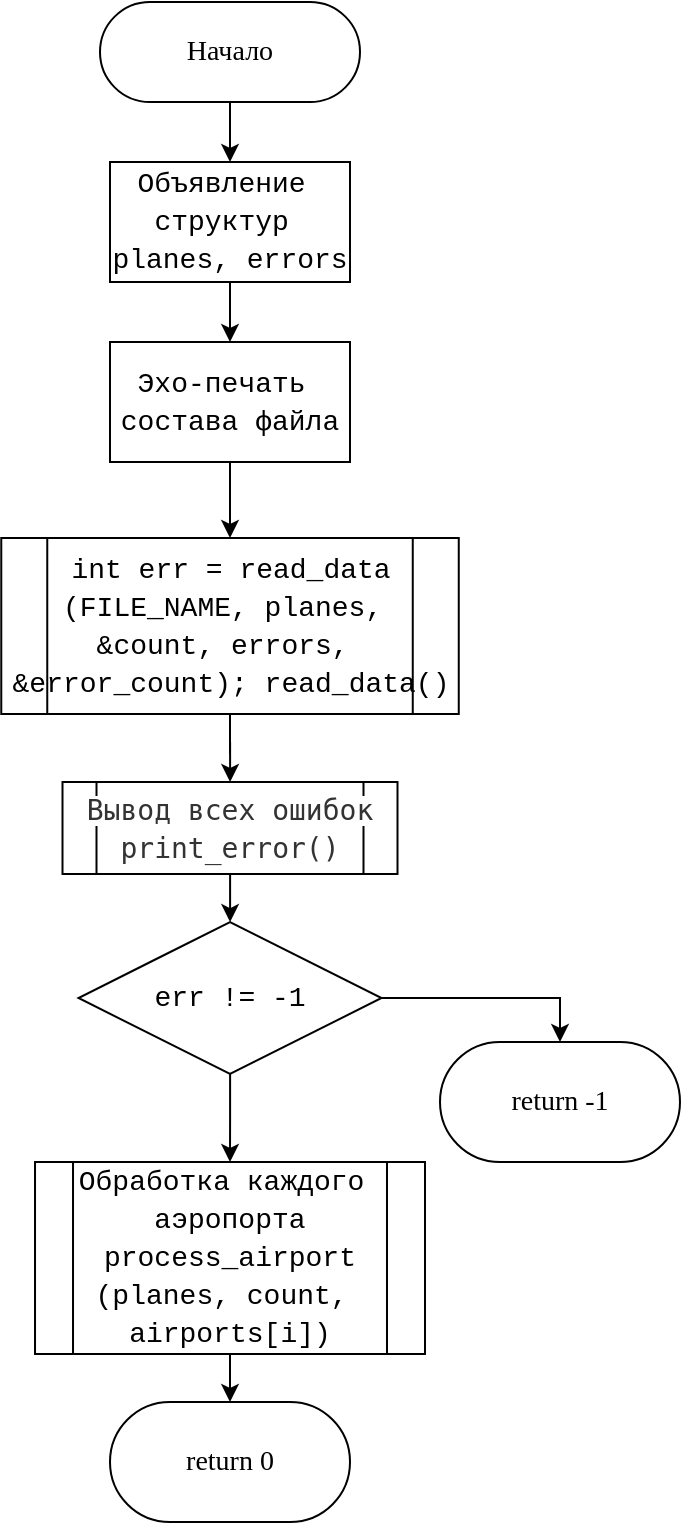 <mxfile version="27.1.1">
  <diagram name="Страница — 1" id="CBKj3yyiFLlGZf-Vr1XN">
    <mxGraphModel dx="1205" dy="1221" grid="1" gridSize="10" guides="1" tooltips="1" connect="1" arrows="1" fold="1" page="1" pageScale="1" pageWidth="827" pageHeight="1169" math="0" shadow="0">
      <root>
        <mxCell id="0" />
        <mxCell id="1" parent="0" />
        <mxCell id="zABi9TxJWuG6E0D1EECu-8" style="edgeStyle=orthogonalEdgeStyle;rounded=0;orthogonalLoop=1;jettySize=auto;html=1;" edge="1" parent="1" source="zABi9TxJWuG6E0D1EECu-1" target="zABi9TxJWuG6E0D1EECu-2">
          <mxGeometry relative="1" as="geometry" />
        </mxCell>
        <mxCell id="zABi9TxJWuG6E0D1EECu-1" value="&lt;font style=&quot;background-color: light-dark(#ffffff, var(--ge-dark-color, #121212));&quot;&gt;Начало&lt;/font&gt;" style="rounded=1;whiteSpace=wrap;html=1;arcSize=50;fontFamily=Consolas;fontSize=14;" vertex="1" parent="1">
          <mxGeometry x="220" y="120" width="130" height="50" as="geometry" />
        </mxCell>
        <mxCell id="zABi9TxJWuG6E0D1EECu-7" style="edgeStyle=orthogonalEdgeStyle;rounded=0;orthogonalLoop=1;jettySize=auto;html=1;" edge="1" parent="1" source="zABi9TxJWuG6E0D1EECu-2" target="zABi9TxJWuG6E0D1EECu-3">
          <mxGeometry relative="1" as="geometry" />
        </mxCell>
        <mxCell id="zABi9TxJWuG6E0D1EECu-2" value="&lt;div style=&quot;font-family: Consolas, &amp;quot;Courier New&amp;quot;, monospace; line-height: 19px; white-space: pre;&quot;&gt;&lt;span&gt;&lt;font style=&quot;color: rgb(0, 0, 0);&quot;&gt;Объявление &lt;/font&gt;&lt;/span&gt;&lt;/div&gt;&lt;div style=&quot;font-family: Consolas, &amp;quot;Courier New&amp;quot;, monospace; line-height: 19px; white-space: pre;&quot;&gt;&lt;span&gt;&lt;font style=&quot;color: rgb(0, 0, 0);&quot;&gt;структур &lt;/font&gt;&lt;/span&gt;&lt;/div&gt;&lt;div style=&quot;font-family: Consolas, &amp;quot;Courier New&amp;quot;, monospace; line-height: 19px; white-space: pre;&quot;&gt;&lt;span&gt;&lt;font style=&quot;color: rgb(0, 0, 0);&quot;&gt;planes, errors&lt;/font&gt;&lt;/span&gt;&lt;/div&gt;" style="whiteSpace=wrap;html=1;fontSize=14;fontFamily=Consolas;rounded=1;arcSize=0;" vertex="1" parent="1">
          <mxGeometry x="225" y="200" width="120" height="60" as="geometry" />
        </mxCell>
        <mxCell id="zABi9TxJWuG6E0D1EECu-6" value="" style="edgeStyle=orthogonalEdgeStyle;rounded=0;orthogonalLoop=1;jettySize=auto;html=1;" edge="1" parent="1" source="zABi9TxJWuG6E0D1EECu-3" target="zABi9TxJWuG6E0D1EECu-5">
          <mxGeometry relative="1" as="geometry" />
        </mxCell>
        <mxCell id="zABi9TxJWuG6E0D1EECu-3" value="&lt;div style=&quot;font-family: Consolas, &amp;quot;Courier New&amp;quot;, monospace; line-height: 19px; white-space: pre;&quot;&gt;&lt;div style=&quot;line-height: 19px;&quot;&gt;&lt;span&gt;&lt;font style=&quot;color: rgb(0, 0, 0);&quot;&gt;&lt;span&gt;Эхо&lt;/span&gt;-печать &lt;/font&gt;&lt;/span&gt;&lt;/div&gt;&lt;div style=&quot;line-height: 19px;&quot;&gt;&lt;span&gt;&lt;font style=&quot;color: rgb(0, 0, 0);&quot;&gt;состава файла&lt;/font&gt;&lt;/span&gt;&lt;/div&gt;&lt;/div&gt;" style="whiteSpace=wrap;html=1;fontSize=14;fontFamily=Consolas;rounded=1;arcSize=0;" vertex="1" parent="1">
          <mxGeometry x="225" y="290" width="120" height="60" as="geometry" />
        </mxCell>
        <mxCell id="zABi9TxJWuG6E0D1EECu-15" style="edgeStyle=orthogonalEdgeStyle;rounded=0;orthogonalLoop=1;jettySize=auto;html=1;" edge="1" parent="1" source="zABi9TxJWuG6E0D1EECu-5" target="zABi9TxJWuG6E0D1EECu-10">
          <mxGeometry relative="1" as="geometry" />
        </mxCell>
        <mxCell id="zABi9TxJWuG6E0D1EECu-5" value="&lt;div style=&quot;font-family: Consolas, &amp;quot;Courier New&amp;quot;, monospace; line-height: 19px; white-space: pre;&quot;&gt;&lt;span&gt;&lt;font style=&quot;color: rgb(0, 0, 0);&quot;&gt;int err = read_data&lt;/font&gt;&lt;/span&gt;&lt;/div&gt;&lt;div style=&quot;font-family: Consolas, &amp;quot;Courier New&amp;quot;, monospace; line-height: 19px; white-space: pre;&quot;&gt;&lt;span&gt;&lt;font style=&quot;color: rgb(0, 0, 0);&quot;&gt;(FILE_NAME, planes, &lt;/font&gt;&lt;/span&gt;&lt;/div&gt;&lt;div style=&quot;font-family: Consolas, &amp;quot;Courier New&amp;quot;, monospace; line-height: 19px; white-space: pre;&quot;&gt;&lt;span&gt;&lt;font style=&quot;color: rgb(0, 0, 0);&quot;&gt;&amp;amp;count, errors, &lt;/font&gt;&lt;/span&gt;&lt;/div&gt;&lt;div style=&quot;font-family: Consolas, &amp;quot;Courier New&amp;quot;, monospace; line-height: 19px; white-space: pre;&quot;&gt;&lt;span&gt;&lt;font style=&quot;color: rgb(0, 0, 0);&quot;&gt;&amp;amp;error_count);&lt;font style=&quot;color: rgb(0, 0, 0);&quot;&gt; read_data()&lt;/font&gt;&lt;/font&gt;&lt;/span&gt;&lt;/div&gt;" style="shape=process;whiteSpace=wrap;html=1;backgroundOutline=1;fontSize=14;fontFamily=Consolas;rounded=1;arcSize=0;" vertex="1" parent="1">
          <mxGeometry x="170.63" y="388" width="228.75" height="88" as="geometry" />
        </mxCell>
        <mxCell id="zABi9TxJWuG6E0D1EECu-19" style="edgeStyle=orthogonalEdgeStyle;rounded=0;orthogonalLoop=1;jettySize=auto;html=1;entryX=0.5;entryY=0;entryDx=0;entryDy=0;" edge="1" parent="1" source="zABi9TxJWuG6E0D1EECu-9" target="zABi9TxJWuG6E0D1EECu-18">
          <mxGeometry relative="1" as="geometry" />
        </mxCell>
        <mxCell id="zABi9TxJWuG6E0D1EECu-23" value="" style="edgeStyle=orthogonalEdgeStyle;rounded=0;orthogonalLoop=1;jettySize=auto;html=1;" edge="1" parent="1" source="zABi9TxJWuG6E0D1EECu-9" target="zABi9TxJWuG6E0D1EECu-22">
          <mxGeometry relative="1" as="geometry" />
        </mxCell>
        <mxCell id="zABi9TxJWuG6E0D1EECu-9" value="&lt;div style=&quot;font-family: Consolas, &amp;quot;Courier New&amp;quot;, monospace; line-height: 19px; white-space: pre;&quot;&gt;&lt;div style=&quot;line-height: 19px;&quot;&gt;&lt;div style=&quot;line-height: 19px;&quot;&gt;&lt;div style=&quot;line-height: 19px;&quot;&gt;&lt;span style=&quot;color: light-dark(rgb(0, 0, 0), rgb(237, 237, 237)); background-color: transparent;&quot;&gt;err != -1&lt;/span&gt;&lt;/div&gt;&lt;/div&gt;&lt;/div&gt;&lt;/div&gt;" style="rhombus;whiteSpace=wrap;html=1;rounded=1;strokeColor=default;align=center;verticalAlign=middle;arcSize=0;fontFamily=Consolas;fontSize=14;fontColor=default;fillColor=default;" vertex="1" parent="1">
          <mxGeometry x="209.26" y="580" width="151.5" height="76" as="geometry" />
        </mxCell>
        <mxCell id="zABi9TxJWuG6E0D1EECu-16" style="edgeStyle=orthogonalEdgeStyle;rounded=0;orthogonalLoop=1;jettySize=auto;html=1;" edge="1" parent="1" source="zABi9TxJWuG6E0D1EECu-10" target="zABi9TxJWuG6E0D1EECu-9">
          <mxGeometry relative="1" as="geometry" />
        </mxCell>
        <mxCell id="zABi9TxJWuG6E0D1EECu-10" value="&lt;div style=&quot;line-height: 19px; white-space: pre;&quot;&gt;&lt;span style=&quot;color: rgb(51, 51, 51); white-space-collapse: collapse; background-color: rgb(255, 255, 255);&quot;&gt;&lt;font face=&quot;Consolas, Monaco, Andale Mono, Ubuntu Mono, monospace&quot;&gt;Вывод всех ошибок&lt;br&gt;print_error()&lt;/font&gt;&lt;/span&gt;&lt;/div&gt;" style="shape=process;whiteSpace=wrap;html=1;backgroundOutline=1;fontSize=14;fontFamily=Consolas;rounded=1;arcSize=0;" vertex="1" parent="1">
          <mxGeometry x="201.25" y="510" width="167.5" height="46" as="geometry" />
        </mxCell>
        <mxCell id="zABi9TxJWuG6E0D1EECu-18" value="return -1" style="whiteSpace=wrap;html=1;fontSize=14;fontFamily=Consolas;rounded=1;arcSize=50;" vertex="1" parent="1">
          <mxGeometry x="390" y="640" width="120" height="60" as="geometry" />
        </mxCell>
        <mxCell id="zABi9TxJWuG6E0D1EECu-25" style="edgeStyle=orthogonalEdgeStyle;rounded=0;orthogonalLoop=1;jettySize=auto;html=1;" edge="1" parent="1" source="zABi9TxJWuG6E0D1EECu-22" target="zABi9TxJWuG6E0D1EECu-24">
          <mxGeometry relative="1" as="geometry" />
        </mxCell>
        <mxCell id="zABi9TxJWuG6E0D1EECu-22" value="&lt;div style=&quot;font-family: Consolas, &amp;quot;Courier New&amp;quot;, monospace; line-height: 19px; white-space: pre;&quot;&gt;&lt;font style=&quot;color: rgb(0, 0, 0);&quot;&gt;Обработка каждого &lt;/font&gt;&lt;/div&gt;&lt;div style=&quot;font-family: Consolas, &amp;quot;Courier New&amp;quot;, monospace; line-height: 19px; white-space: pre;&quot;&gt;&lt;font style=&quot;color: rgb(0, 0, 0);&quot;&gt;аэропорта&lt;br/&gt;process_airport&lt;/font&gt;&lt;/div&gt;&lt;div style=&quot;font-family: Consolas, &amp;quot;Courier New&amp;quot;, monospace; line-height: 19px; white-space: pre;&quot;&gt;&lt;font style=&quot;color: rgb(0, 0, 0);&quot;&gt;(planes, count, &lt;/font&gt;&lt;/div&gt;&lt;div style=&quot;font-family: Consolas, &amp;quot;Courier New&amp;quot;, monospace; line-height: 19px; white-space: pre;&quot;&gt;&lt;font style=&quot;color: rgb(0, 0, 0);&quot;&gt;airports[i])&lt;/font&gt;&lt;/div&gt;" style="shape=process;whiteSpace=wrap;html=1;backgroundOutline=1;fontSize=14;fontFamily=Consolas;rounded=1;arcSize=0;" vertex="1" parent="1">
          <mxGeometry x="187.51" y="700" width="194.99" height="96" as="geometry" />
        </mxCell>
        <mxCell id="zABi9TxJWuG6E0D1EECu-24" value="return 0" style="whiteSpace=wrap;html=1;fontSize=14;fontFamily=Consolas;rounded=1;arcSize=50;" vertex="1" parent="1">
          <mxGeometry x="225" y="820" width="120" height="60" as="geometry" />
        </mxCell>
      </root>
    </mxGraphModel>
  </diagram>
</mxfile>
